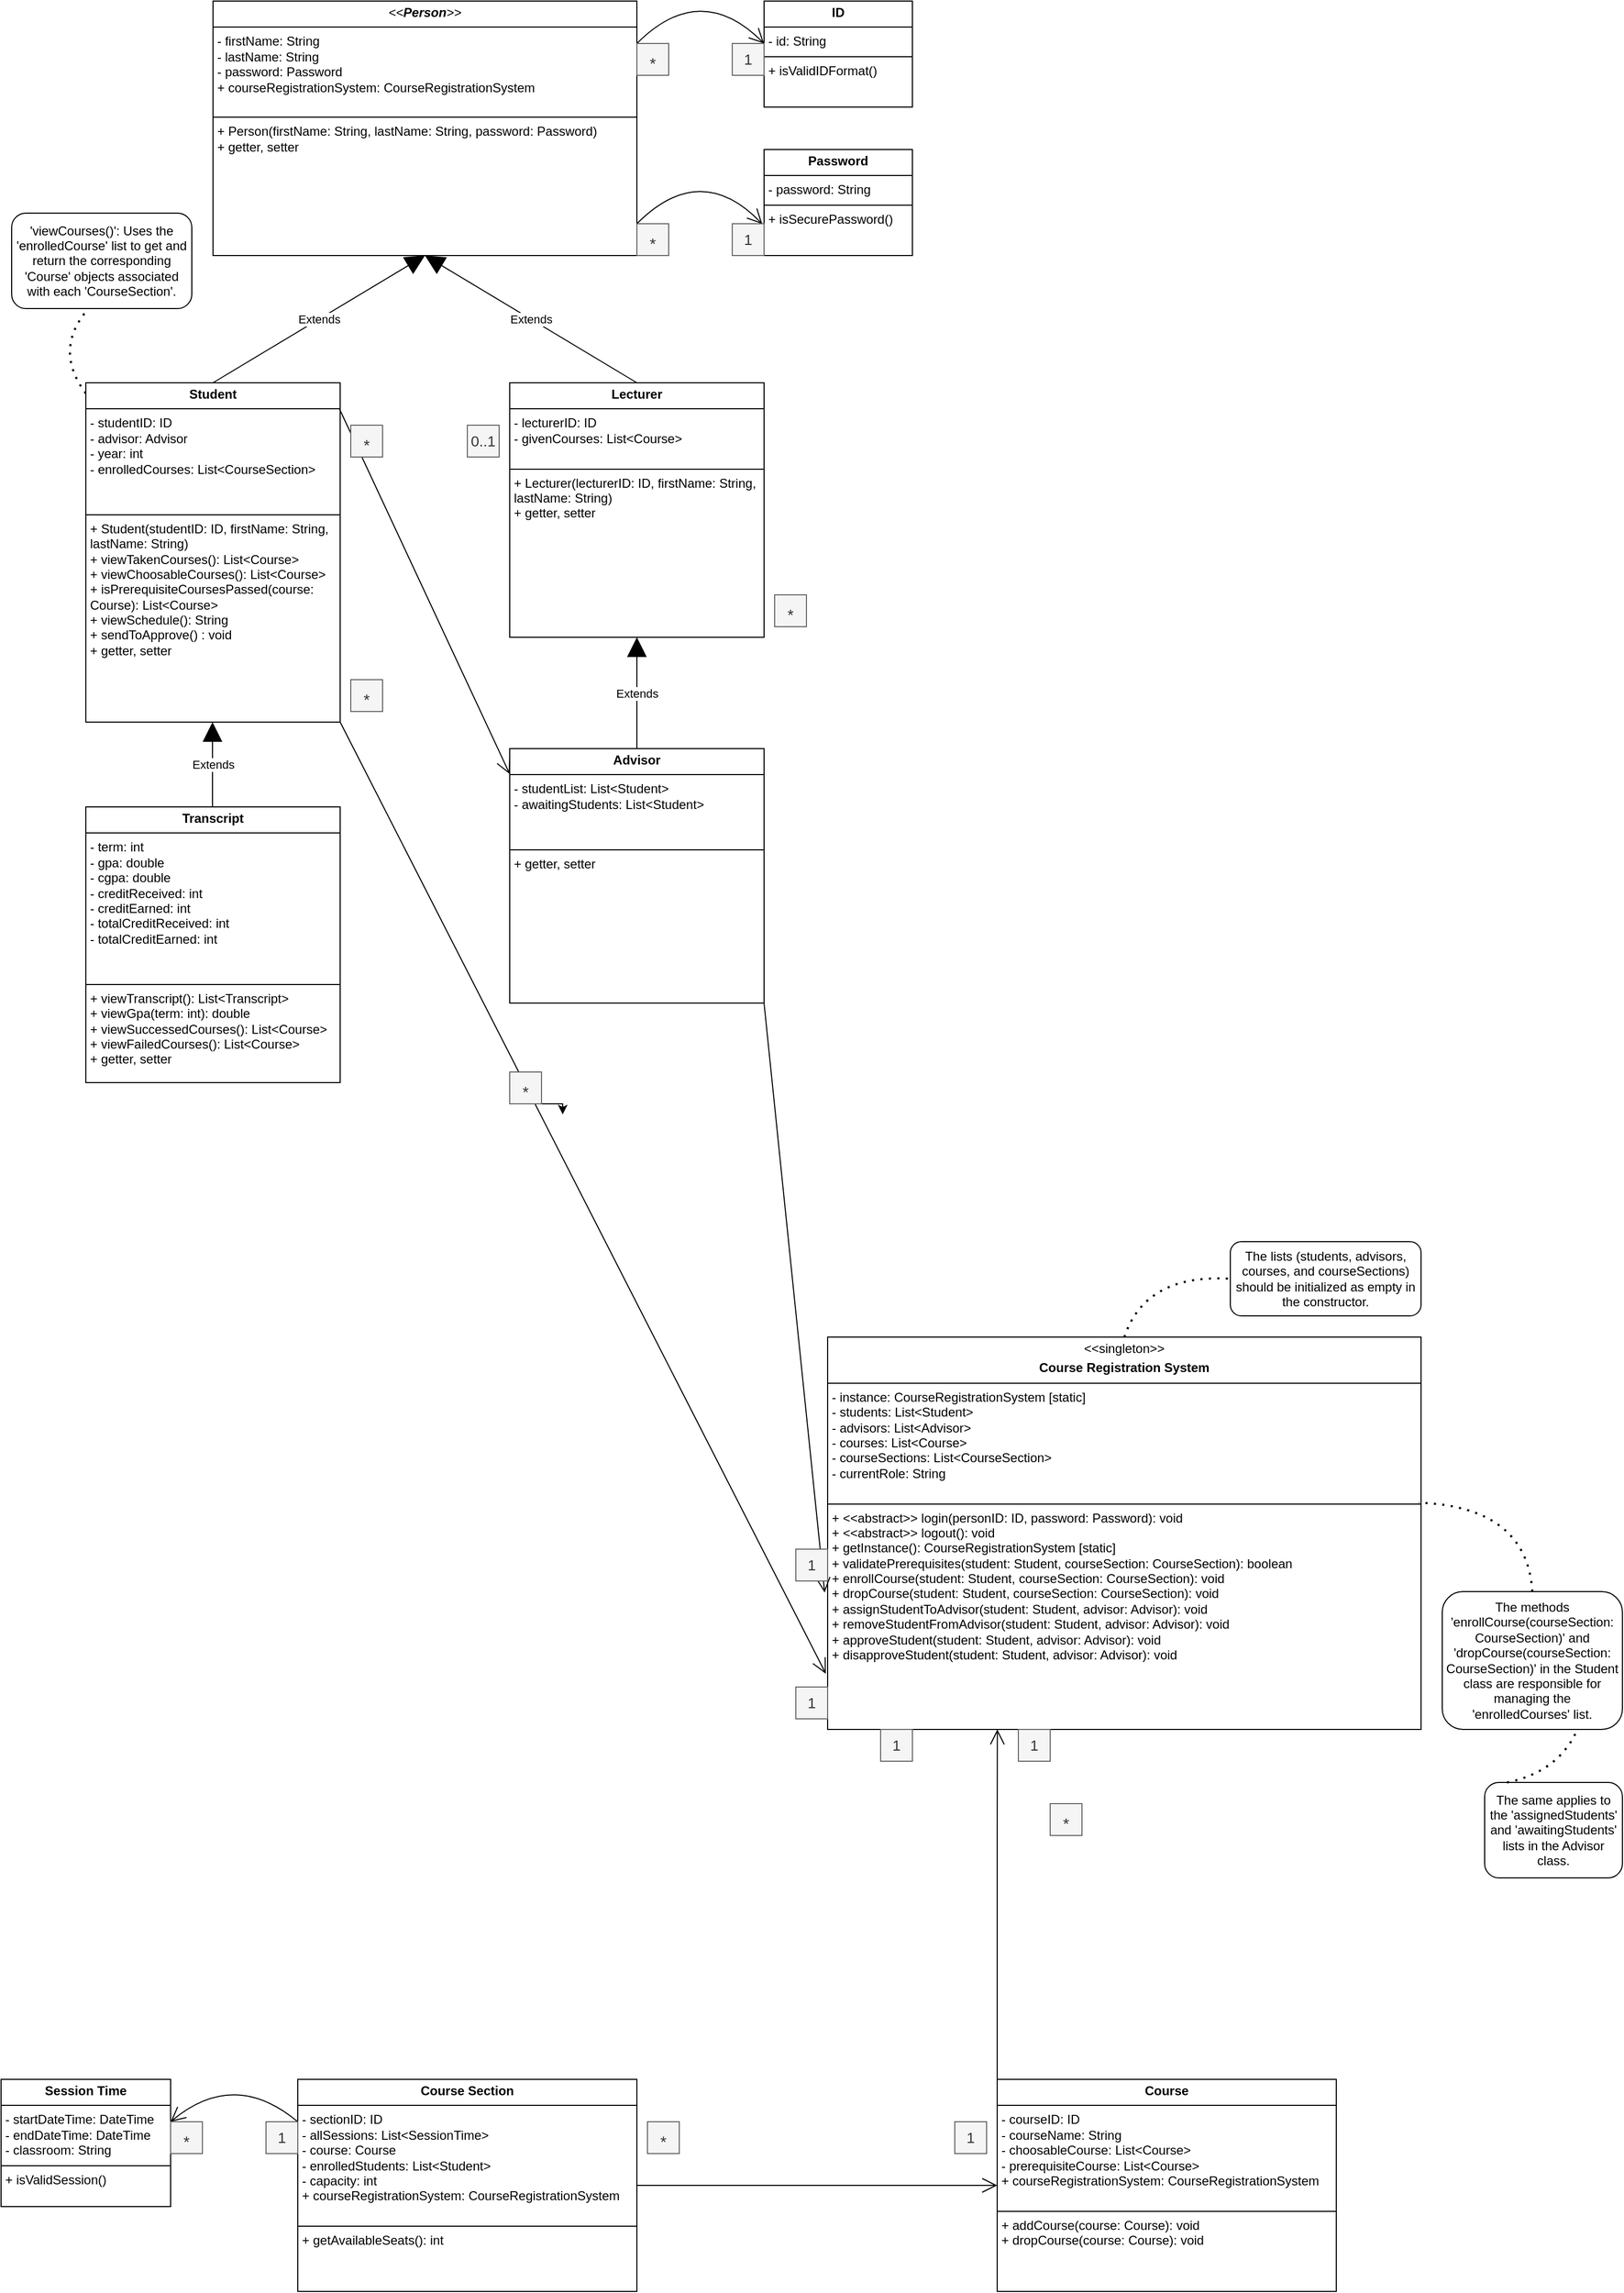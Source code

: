 <mxfile version="24.8.4">
  <diagram name="Sayfa -1" id="XzUaB_-AtDhHAuHPYO1C">
    <mxGraphModel dx="1496" dy="702" grid="1" gridSize="10" guides="1" tooltips="1" connect="1" arrows="1" fold="1" page="1" pageScale="1" pageWidth="1600" pageHeight="1200" math="0" shadow="0">
      <root>
        <mxCell id="0" />
        <mxCell id="1" parent="0" />
        <mxCell id="8szuI--EkzhrG53r30mL-1" value="&lt;p style=&quot;margin:0px;margin-top:4px;text-align:center;&quot;&gt;&lt;b&gt;Student&lt;/b&gt;&lt;/p&gt;&lt;hr size=&quot;1&quot; style=&quot;border-style:solid;&quot;&gt;&lt;p style=&quot;margin: 0px 0px 0px 4px;&quot;&gt;&lt;span style=&quot;background-color: initial;&quot;&gt;- studentID: ID&lt;/span&gt;&lt;/p&gt;&lt;p style=&quot;margin: 0px 0px 0px 4px;&quot;&gt;&lt;span style=&quot;background-color: initial;&quot;&gt;-&amp;nbsp;advisor: Advisor&lt;/span&gt;&lt;/p&gt;&lt;p style=&quot;margin: 0px 0px 0px 4px;&quot;&gt;- year: int&lt;span style=&quot;background-color: initial;&quot;&gt;&lt;br&gt;&lt;/span&gt;&lt;/p&gt;&lt;p style=&quot;margin: 0px 0px 0px 4px;&quot;&gt;- enrolledCourses: List&amp;lt;CourseSection&amp;gt;&lt;/p&gt;&lt;p style=&quot;margin: 0px 0px 0px 4px;&quot;&gt;&lt;br&gt;&lt;/p&gt;&lt;p style=&quot;margin:0px;margin-left:4px;&quot;&gt;&lt;br&gt;&lt;/p&gt;&lt;hr size=&quot;1&quot; style=&quot;border-style:solid;&quot;&gt;&lt;p style=&quot;margin: 0px 0px 0px 4px;&quot;&gt;&lt;span style=&quot;background-color: initial;&quot;&gt;+ Student(studentID: ID, firstName: String, lastName: String)&lt;/span&gt;&lt;/p&gt;&lt;p style=&quot;margin: 0px 0px 0px 4px;&quot;&gt;&lt;span style=&quot;background-color: initial;&quot;&gt;+ viewTakenCourses(): List&amp;lt;Course&amp;gt;&lt;/span&gt;&lt;br&gt;&lt;/p&gt;&lt;p style=&quot;margin: 0px 0px 0px 4px;&quot;&gt;+ viewChoosableCourses(): List&amp;lt;Course&amp;gt;&lt;/p&gt;&lt;p style=&quot;margin: 0px 0px 0px 4px;&quot;&gt;+ isPrerequisiteCoursesPassed(course: Course): List&amp;lt;Course&amp;gt;&lt;/p&gt;&lt;p style=&quot;margin: 0px 0px 0px 4px;&quot;&gt;+ viewSchedule(): String&lt;/p&gt;&lt;p style=&quot;margin: 0px 0px 0px 4px;&quot;&gt;+ sendToApprove() : void&lt;/p&gt;&lt;p style=&quot;margin: 0px 0px 0px 4px;&quot;&gt;+ getter, setter&lt;/p&gt;" style="verticalAlign=top;align=left;overflow=fill;html=1;whiteSpace=wrap;" parent="1" vertex="1">
          <mxGeometry x="80" y="400" width="240" height="320" as="geometry" />
        </mxCell>
        <mxCell id="8szuI--EkzhrG53r30mL-2" value="&lt;p style=&quot;margin:0px;margin-top:4px;text-align:center;&quot;&gt;&lt;i&gt;&amp;lt;&amp;lt;&lt;b&gt;Person&lt;/b&gt;&amp;gt;&amp;gt;&lt;/i&gt;&lt;br&gt;&lt;/p&gt;&lt;hr size=&quot;1&quot; style=&quot;border-style:solid;&quot;&gt;&lt;p style=&quot;margin:0px;margin-left:4px;&quot;&gt;&lt;span style=&quot;background-color: initial;&quot;&gt;- firstName: String&lt;/span&gt;&lt;/p&gt;&lt;p style=&quot;margin:0px;margin-left:4px;&quot;&gt;- lastName: String&lt;/p&gt;&lt;p style=&quot;margin:0px;margin-left:4px;&quot;&gt;- password: Password&lt;/p&gt;&lt;p style=&quot;margin:0px;margin-left:4px;&quot;&gt;+ courseRegistrationSystem: CourseRegistrationSystem&lt;br&gt;&lt;/p&gt;&lt;p style=&quot;margin:0px;margin-left:4px;&quot;&gt;&lt;br&gt;&lt;/p&gt;&lt;hr size=&quot;1&quot; style=&quot;border-style:solid;&quot;&gt;&lt;p style=&quot;margin: 0px 0px 0px 4px;&quot;&gt;+ Person(firstName: String, lastName: String,&amp;nbsp;&lt;span style=&quot;background-color: initial;&quot;&gt;password: Password&lt;/span&gt;&lt;span style=&quot;background-color: initial;&quot;&gt;)&lt;/span&gt;&lt;/p&gt;&lt;p style=&quot;margin: 0px 0px 0px 4px;&quot;&gt;&lt;span style=&quot;background-color: initial;&quot;&gt;+ getter, setter&lt;/span&gt;&lt;/p&gt;" style="verticalAlign=top;align=left;overflow=fill;html=1;whiteSpace=wrap;" parent="1" vertex="1">
          <mxGeometry x="200" y="40" width="400" height="240" as="geometry" />
        </mxCell>
        <mxCell id="8szuI--EkzhrG53r30mL-3" value="&lt;p style=&quot;margin:0px;margin-top:4px;text-align:center;&quot;&gt;&lt;b&gt;Advisor&lt;/b&gt;&lt;/p&gt;&lt;hr size=&quot;1&quot; style=&quot;border-style:solid;&quot;&gt;&lt;p style=&quot;margin:0px;margin-left:4px;&quot;&gt;- studentList: List&amp;lt;Student&amp;gt;&lt;/p&gt;&lt;p style=&quot;margin:0px;margin-left:4px;&quot;&gt;- awaitingStudents: List&amp;lt;Student&amp;gt;&lt;/p&gt;&lt;p style=&quot;margin:0px;margin-left:4px;&quot;&gt;&lt;br&gt;&lt;/p&gt;&lt;p style=&quot;margin:0px;margin-left:4px;&quot;&gt;&lt;br&gt;&lt;/p&gt;&lt;hr size=&quot;1&quot; style=&quot;border-style:solid;&quot;&gt;&lt;p style=&quot;margin:0px;margin-left:4px;&quot;&gt;&lt;span style=&quot;background-color: initial;&quot;&gt;+ getter, setter&lt;/span&gt;&lt;/p&gt;" style="verticalAlign=top;align=left;overflow=fill;html=1;whiteSpace=wrap;" parent="1" vertex="1">
          <mxGeometry x="480" y="745" width="240" height="240" as="geometry" />
        </mxCell>
        <mxCell id="8szuI--EkzhrG53r30mL-4" style="edgeStyle=orthogonalEdgeStyle;rounded=0;orthogonalLoop=1;jettySize=auto;html=1;exitX=0.5;exitY=1;exitDx=0;exitDy=0;" parent="1" source="8szuI--EkzhrG53r30mL-2" target="8szuI--EkzhrG53r30mL-2" edge="1">
          <mxGeometry relative="1" as="geometry" />
        </mxCell>
        <mxCell id="8szuI--EkzhrG53r30mL-5" value="&lt;p style=&quot;margin:0px;margin-top:4px;text-align:center;&quot;&gt;&amp;lt;&amp;lt;singleton&amp;gt;&amp;gt;&lt;b&gt;&lt;br&gt;&lt;/b&gt;&lt;/p&gt;&lt;p style=&quot;margin:0px;margin-top:4px;text-align:center;&quot;&gt;&lt;b&gt;Course Registration System&lt;/b&gt;&lt;/p&gt;&lt;hr size=&quot;1&quot; style=&quot;border-style:solid;&quot;&gt;&lt;p style=&quot;margin:0px;margin-left:4px;&quot;&gt;- instance: CourseRegistrationSystem [static]&lt;br&gt;&lt;/p&gt;&lt;p style=&quot;margin:0px;margin-left:4px;&quot;&gt;- students: List&amp;lt;Student&amp;gt;&lt;/p&gt;&lt;p style=&quot;margin:0px;margin-left:4px;&quot;&gt;- advisors: List&amp;lt;Advisor&amp;gt;&amp;nbsp;&lt;/p&gt;&lt;p style=&quot;margin:0px;margin-left:4px;&quot;&gt;- courses: List&amp;lt;Course&amp;gt;&lt;/p&gt;&lt;p style=&quot;margin:0px;margin-left:4px;&quot;&gt;- courseSections: List&amp;lt;CourseSection&amp;gt;&amp;nbsp;&lt;/p&gt;&lt;p style=&quot;margin:0px;margin-left:4px;&quot;&gt;- currentRole: String&lt;/p&gt;&lt;p style=&quot;margin:0px;margin-left:4px;&quot;&gt;&lt;br&gt;&lt;/p&gt;&lt;hr size=&quot;1&quot; style=&quot;border-style:solid;&quot;&gt;&lt;p style=&quot;margin: 0px 0px 0px 4px;&quot;&gt;+&amp;nbsp;&lt;span style=&quot;background-color: initial;&quot;&gt;&amp;lt;&amp;lt;&lt;/span&gt;&lt;span style=&quot;background-color: initial;&quot; class=&quot;hljs-keyword&quot;&gt;abstract&lt;/span&gt;&lt;span style=&quot;background-color: initial;&quot;&gt;&amp;gt;&amp;gt;&amp;nbsp;&lt;/span&gt;&lt;span style=&quot;background-color: initial;&quot;&gt;login(personID: ID, password: Password): void&lt;/span&gt;&lt;/p&gt;&lt;p style=&quot;margin: 0px 0px 0px 4px;&quot;&gt;&lt;span style=&quot;background-color: initial;&quot;&gt;+&amp;nbsp;&lt;/span&gt;&lt;span style=&quot;background-color: initial;&quot;&gt;&amp;lt;&amp;lt;&lt;/span&gt;&lt;span style=&quot;background-color: initial;&quot; class=&quot;hljs-keyword&quot;&gt;abstract&lt;/span&gt;&lt;span style=&quot;background-color: initial;&quot;&gt;&amp;gt;&amp;gt;&amp;nbsp;&lt;/span&gt;&lt;span style=&quot;background-color: initial;&quot;&gt;logout(): void&amp;nbsp;&lt;/span&gt;&lt;/p&gt;&lt;p style=&quot;margin:0px;margin-left:4px;&quot;&gt;+ getInstance(): CourseRegistrationSystem [static]&lt;span style=&quot;background-color: initial;&quot;&gt;&lt;br&gt;&lt;/span&gt;&lt;/p&gt;&lt;p style=&quot;margin:0px;margin-left:4px;&quot;&gt;&lt;span style=&quot;background-color: initial;&quot;&gt;+ validatePrerequisites(student: Student, courseSection: CourseSection): boolean&lt;/span&gt;&lt;/p&gt;&lt;p style=&quot;margin:0px;margin-left:4px;&quot;&gt;+ enrollCourse(student: Student, courseSection: CourseSection): void&lt;span style=&quot;background-color: initial;&quot;&gt;&lt;/span&gt;&lt;/p&gt;&lt;p style=&quot;margin:0px;margin-left:4px;&quot;&gt;+&amp;nbsp;dropCourse(student: Student, courseSection: CourseSection): void&lt;/p&gt;&lt;p style=&quot;margin: 0px 0px 0px 4px;&quot;&gt;+ assignStudentToAdvisor(student: Student, advisor: Advisor): void&lt;/p&gt;&lt;p style=&quot;margin: 0px 0px 0px 4px;&quot;&gt;+ removeStudentFromAdvisor(student: Student, advisor: Advisor): void&lt;/p&gt;&lt;p style=&quot;margin: 0px 0px 0px 4px;&quot;&gt;+ approveStudent(student: Student, advisor: Advisor): void&lt;/p&gt;&lt;p style=&quot;margin: 0px 0px 0px 4px;&quot;&gt;+ disapproveStudent(student: Student, advisor: Advisor): void&lt;br&gt;&lt;/p&gt;&lt;p style=&quot;margin:0px;margin-left:4px;&quot;&gt;&lt;br&gt;&lt;/p&gt;" style="verticalAlign=top;align=left;overflow=fill;html=1;whiteSpace=wrap;" parent="1" vertex="1">
          <mxGeometry x="780" y="1300" width="560" height="370" as="geometry" />
        </mxCell>
        <mxCell id="8szuI--EkzhrG53r30mL-13" value="&lt;p style=&quot;margin:0px;margin-top:4px;text-align:center;&quot;&gt;&lt;b&gt;Course Section&lt;/b&gt;&lt;/p&gt;&lt;hr size=&quot;1&quot; style=&quot;border-style:solid;&quot;&gt;&lt;p style=&quot;margin:0px;margin-left:4px;&quot;&gt;- sectionID: ID&lt;/p&gt;&lt;p style=&quot;margin:0px;margin-left:4px;&quot;&gt;&lt;span style=&quot;background-color: initial;&quot;&gt;- allSessions: List&amp;lt;SessionTime&amp;gt;&lt;/span&gt;&lt;/p&gt;&lt;p style=&quot;margin:0px;margin-left:4px;&quot;&gt;&lt;span style=&quot;background-color: initial;&quot;&gt;- course: Course&lt;/span&gt;&lt;/p&gt;&lt;p style=&quot;margin:0px;margin-left:4px;&quot;&gt;- enrolledStudents: List&amp;lt;Student&amp;gt;&lt;/p&gt;&lt;p style=&quot;margin:0px;margin-left:4px;&quot;&gt;- capacity: int&lt;/p&gt;&lt;p style=&quot;margin:0px;margin-left:4px;&quot;&gt;+ courseRegistrationSystem: CourseRegistrationSystem&lt;br&gt;&lt;/p&gt;&lt;p style=&quot;margin:0px;margin-left:4px;&quot;&gt;&lt;br&gt;&lt;/p&gt;&lt;hr size=&quot;1&quot; style=&quot;border-style:solid;&quot;&gt;&lt;p style=&quot;margin:0px;margin-left:4px;&quot;&gt;+ getAvailableSeats(): int&lt;/p&gt;" style="verticalAlign=top;align=left;overflow=fill;html=1;whiteSpace=wrap;" parent="1" vertex="1">
          <mxGeometry x="280" y="2000" width="320" height="200" as="geometry" />
        </mxCell>
        <mxCell id="8szuI--EkzhrG53r30mL-14" value="&lt;p style=&quot;margin:0px;margin-top:4px;text-align:center;&quot;&gt;&lt;b&gt;Course&lt;/b&gt;&lt;/p&gt;&lt;hr size=&quot;1&quot; style=&quot;border-style:solid;&quot;&gt;&lt;p style=&quot;margin:0px;margin-left:4px;&quot;&gt;- courseID: ID&lt;/p&gt;&lt;p style=&quot;margin:0px;margin-left:4px;&quot;&gt;- courseName: String&lt;/p&gt;&lt;p style=&quot;margin:0px;margin-left:4px;&quot;&gt;- choosableCourse: List&amp;lt;Course&amp;gt;&lt;/p&gt;&lt;p style=&quot;margin:0px;margin-left:4px;&quot;&gt;- prerequisiteCourse: List&amp;lt;Course&amp;gt;&lt;/p&gt;&lt;p style=&quot;margin:0px;margin-left:4px;&quot;&gt;+ courseRegistrationSystem: CourseRegistrationSystem&lt;br&gt;&lt;/p&gt;&lt;p style=&quot;margin:0px;margin-left:4px;&quot;&gt;&lt;br&gt;&lt;/p&gt;&lt;hr size=&quot;1&quot; style=&quot;border-style:solid;&quot;&gt;&lt;p style=&quot;margin:0px;margin-left:4px;&quot;&gt;+ addCourse(course: Course): void&lt;/p&gt;&lt;p style=&quot;margin:0px;margin-left:4px;&quot;&gt;+ dropCourse(course: Course): void&lt;/p&gt;&lt;p style=&quot;margin:0px;margin-left:4px;&quot;&gt;&lt;br&gt;&lt;/p&gt;&lt;p style=&quot;margin:0px;margin-left:4px;&quot;&gt;&lt;br&gt;&lt;/p&gt;" style="verticalAlign=top;align=left;overflow=fill;html=1;whiteSpace=wrap;" parent="1" vertex="1">
          <mxGeometry x="940" y="2000" width="320" height="200" as="geometry" />
        </mxCell>
        <mxCell id="8szuI--EkzhrG53r30mL-15" value="&lt;p style=&quot;margin:0px;margin-top:4px;text-align:center;&quot;&gt;&lt;b&gt;Session Time&lt;/b&gt;&lt;/p&gt;&lt;hr size=&quot;1&quot; style=&quot;border-style:solid;&quot;&gt;&lt;p style=&quot;margin:0px;margin-left:4px;&quot;&gt;&lt;span style=&quot;background-color: initial;&quot;&gt;- startDateTime: DateTime&amp;nbsp;&lt;/span&gt;&lt;/p&gt;&lt;p style=&quot;margin:0px;margin-left:4px;&quot;&gt;&lt;span style=&quot;background-color: initial;&quot;&gt;- endDateTime: DateTime&lt;/span&gt;&lt;span style=&quot;background-color: initial;&quot;&gt;&amp;nbsp;&lt;/span&gt;&lt;/p&gt;&lt;p style=&quot;margin:0px;margin-left:4px;&quot;&gt;- classroom: String&lt;/p&gt;&lt;hr size=&quot;1&quot; style=&quot;border-style:solid;&quot;&gt;&lt;p style=&quot;margin:0px;margin-left:4px;&quot;&gt;+&amp;nbsp;isValidSession()&lt;/p&gt;" style="verticalAlign=top;align=left;overflow=fill;html=1;whiteSpace=wrap;" parent="1" vertex="1">
          <mxGeometry y="2000" width="160" height="120" as="geometry" />
        </mxCell>
        <mxCell id="8szuI--EkzhrG53r30mL-17" value="&lt;p style=&quot;margin:0px;margin-top:4px;text-align:center;&quot;&gt;&lt;b&gt;ID&lt;/b&gt;&lt;/p&gt;&lt;hr size=&quot;1&quot; style=&quot;border-style:solid;&quot;&gt;&lt;p style=&quot;margin:0px;margin-left:4px;&quot;&gt;- id: String&lt;/p&gt;&lt;hr size=&quot;1&quot; style=&quot;border-style:solid;&quot;&gt;&lt;p style=&quot;margin:0px;margin-left:4px;&quot;&gt;+&amp;nbsp;isValidIDFormat()&lt;/p&gt;" style="verticalAlign=top;align=left;overflow=fill;html=1;whiteSpace=wrap;" parent="1" vertex="1">
          <mxGeometry x="720" y="40" width="140" height="100" as="geometry" />
        </mxCell>
        <mxCell id="8szuI--EkzhrG53r30mL-18" value="&lt;p style=&quot;margin:0px;margin-top:4px;text-align:center;&quot;&gt;&lt;b&gt;Password&lt;/b&gt;&lt;/p&gt;&lt;hr size=&quot;1&quot; style=&quot;border-style:solid;&quot;&gt;&lt;p style=&quot;margin:0px;margin-left:4px;&quot;&gt;- password: String&lt;/p&gt;&lt;hr size=&quot;1&quot; style=&quot;border-style:solid;&quot;&gt;&lt;p style=&quot;margin:0px;margin-left:4px;&quot;&gt;+&amp;nbsp;isSecurePassword()&lt;/p&gt;" style="verticalAlign=top;align=left;overflow=fill;html=1;whiteSpace=wrap;" parent="1" vertex="1">
          <mxGeometry x="720" y="180" width="140" height="100" as="geometry" />
        </mxCell>
        <mxCell id="8szuI--EkzhrG53r30mL-19" value="" style="endArrow=open;endFill=1;endSize=12;html=1;rounded=0;exitX=0.996;exitY=0.075;exitDx=0;exitDy=0;exitPerimeter=0;entryX=0;entryY=0.1;entryDx=0;entryDy=0;entryPerimeter=0;" parent="1" source="8szuI--EkzhrG53r30mL-1" target="8szuI--EkzhrG53r30mL-3" edge="1">
          <mxGeometry width="160" relative="1" as="geometry">
            <mxPoint x="340" y="470" as="sourcePoint" />
            <mxPoint x="500" y="470" as="targetPoint" />
          </mxGeometry>
        </mxCell>
        <mxCell id="8szuI--EkzhrG53r30mL-20" value="&lt;font style=&quot;font-size: 14px;&quot;&gt;0..1&lt;/font&gt;" style="text;html=1;align=center;verticalAlign=middle;whiteSpace=wrap;rounded=0;fillColor=#f5f5f5;fontColor=#333333;strokeColor=#666666;" parent="1" vertex="1">
          <mxGeometry x="440" y="440" width="30" height="30" as="geometry" />
        </mxCell>
        <mxCell id="8szuI--EkzhrG53r30mL-21" value="&lt;font style=&quot;font-size: 14px;&quot;&gt;1&lt;/font&gt;" style="text;html=1;align=center;verticalAlign=middle;whiteSpace=wrap;rounded=0;fillColor=#f5f5f5;fontColor=#333333;strokeColor=#666666;" parent="1" vertex="1">
          <mxGeometry x="900" y="2040" width="30" height="30" as="geometry" />
        </mxCell>
        <mxCell id="8szuI--EkzhrG53r30mL-29" value="&lt;font style=&quot;font-size: 15px;&quot;&gt;*&lt;/font&gt;" style="text;html=1;align=center;verticalAlign=bottom;whiteSpace=wrap;rounded=0;fillColor=#f5f5f5;fontColor=#333333;strokeColor=#666666;" parent="1" vertex="1">
          <mxGeometry x="330" y="440" width="30" height="30" as="geometry" />
        </mxCell>
        <mxCell id="8szuI--EkzhrG53r30mL-30" value="&lt;font style=&quot;font-size: 15px;&quot;&gt;*&lt;/font&gt;" style="text;html=1;align=center;verticalAlign=bottom;whiteSpace=wrap;rounded=0;fillColor=#f5f5f5;fontColor=#333333;strokeColor=#666666;" parent="1" vertex="1">
          <mxGeometry x="610" y="2040" width="30" height="30" as="geometry" />
        </mxCell>
        <mxCell id="8szuI--EkzhrG53r30mL-31" value="" style="endArrow=open;endFill=1;endSize=12;html=1;rounded=0;entryX=0.944;entryY=0.009;entryDx=0;entryDy=0;curved=1;exitX=0;exitY=0;exitDx=0;exitDy=0;entryPerimeter=0;" parent="1" source="8szuI--EkzhrG53r30mL-36" target="8szuI--EkzhrG53r30mL-33" edge="1">
          <mxGeometry width="160" relative="1" as="geometry">
            <mxPoint x="600" y="65" as="sourcePoint" />
            <mxPoint x="718" y="190" as="targetPoint" />
            <Array as="points">
              <mxPoint x="660" y="190" />
            </Array>
          </mxGeometry>
        </mxCell>
        <mxCell id="8szuI--EkzhrG53r30mL-32" value="" style="endArrow=open;endFill=1;endSize=12;html=1;rounded=0;entryX=1;entryY=0;entryDx=0;entryDy=0;curved=1;exitX=0;exitY=0;exitDx=0;exitDy=0;" parent="1" source="8szuI--EkzhrG53r30mL-37" target="8szuI--EkzhrG53r30mL-34" edge="1">
          <mxGeometry width="160" relative="1" as="geometry">
            <mxPoint x="600" y="65" as="sourcePoint" />
            <mxPoint x="690" y="100" as="targetPoint" />
            <Array as="points">
              <mxPoint x="660" y="20" />
            </Array>
          </mxGeometry>
        </mxCell>
        <mxCell id="8szuI--EkzhrG53r30mL-33" value="&lt;font style=&quot;font-size: 14px;&quot;&gt;1&lt;/font&gt;" style="text;html=1;align=center;verticalAlign=middle;whiteSpace=wrap;rounded=0;fillColor=#f5f5f5;fontColor=#333333;strokeColor=#666666;" parent="1" vertex="1">
          <mxGeometry x="690" y="250" width="30" height="30" as="geometry" />
        </mxCell>
        <mxCell id="8szuI--EkzhrG53r30mL-34" value="&lt;font style=&quot;font-size: 14px;&quot;&gt;1&lt;/font&gt;" style="text;html=1;align=center;verticalAlign=middle;whiteSpace=wrap;rounded=0;fillColor=#f5f5f5;fontColor=#333333;strokeColor=#666666;" parent="1" vertex="1">
          <mxGeometry x="690" y="80" width="30" height="30" as="geometry" />
        </mxCell>
        <mxCell id="8szuI--EkzhrG53r30mL-36" value="&lt;font style=&quot;font-size: 15px;&quot;&gt;*&lt;/font&gt;" style="text;html=1;align=center;verticalAlign=bottom;whiteSpace=wrap;rounded=0;fillColor=#f5f5f5;fontColor=#333333;strokeColor=#666666;" parent="1" vertex="1">
          <mxGeometry x="600" y="250" width="30" height="30" as="geometry" />
        </mxCell>
        <mxCell id="8szuI--EkzhrG53r30mL-37" value="&lt;font style=&quot;font-size: 15px;&quot;&gt;*&lt;/font&gt;" style="text;html=1;align=center;verticalAlign=bottom;whiteSpace=wrap;rounded=0;fillColor=#f5f5f5;fontColor=#333333;strokeColor=#666666;" parent="1" vertex="1">
          <mxGeometry x="600" y="80" width="30" height="30" as="geometry" />
        </mxCell>
        <mxCell id="8szuI--EkzhrG53r30mL-38" value="" style="endArrow=open;endFill=1;endSize=12;html=1;rounded=0;entryX=0;entryY=0;entryDx=0;entryDy=0;exitX=1;exitY=0;exitDx=0;exitDy=0;curved=1;" parent="1" source="8szuI--EkzhrG53r30mL-39" target="8szuI--EkzhrG53r30mL-40" edge="1">
          <mxGeometry width="160" relative="1" as="geometry">
            <mxPoint x="250" y="1930" as="sourcePoint" />
            <mxPoint x="180" y="1950" as="targetPoint" />
            <Array as="points">
              <mxPoint x="220" y="1990" />
            </Array>
          </mxGeometry>
        </mxCell>
        <mxCell id="8szuI--EkzhrG53r30mL-39" value="&lt;font style=&quot;font-size: 14px;&quot;&gt;1&lt;/font&gt;" style="text;html=1;align=center;verticalAlign=middle;whiteSpace=wrap;rounded=0;fillColor=#f5f5f5;fontColor=#333333;strokeColor=#666666;" parent="1" vertex="1">
          <mxGeometry x="250" y="2040" width="30" height="30" as="geometry" />
        </mxCell>
        <mxCell id="8szuI--EkzhrG53r30mL-40" value="&lt;font style=&quot;font-size: 15px;&quot;&gt;*&lt;/font&gt;" style="text;html=1;align=center;verticalAlign=bottom;whiteSpace=wrap;rounded=0;fillColor=#f5f5f5;fontColor=#333333;strokeColor=#666666;" parent="1" vertex="1">
          <mxGeometry x="160" y="2040" width="30" height="30" as="geometry" />
        </mxCell>
        <mxCell id="8szuI--EkzhrG53r30mL-44" value="" style="endArrow=open;endFill=1;endSize=12;html=1;rounded=0;exitX=1;exitY=1;exitDx=0;exitDy=0;entryX=-0.003;entryY=0.858;entryDx=0;entryDy=0;entryPerimeter=0;" parent="1" source="8szuI--EkzhrG53r30mL-1" target="8szuI--EkzhrG53r30mL-5" edge="1">
          <mxGeometry width="160" relative="1" as="geometry">
            <mxPoint x="350" y="720" as="sourcePoint" />
            <mxPoint x="510" y="720" as="targetPoint" />
          </mxGeometry>
        </mxCell>
        <mxCell id="8szuI--EkzhrG53r30mL-45" value="" style="endArrow=open;endFill=1;endSize=12;html=1;rounded=0;exitX=1;exitY=1;exitDx=0;exitDy=0;entryX=-0.005;entryY=0.651;entryDx=0;entryDy=0;entryPerimeter=0;" parent="1" source="8szuI--EkzhrG53r30mL-3" target="8szuI--EkzhrG53r30mL-5" edge="1">
          <mxGeometry width="160" relative="1" as="geometry">
            <mxPoint x="690" y="670" as="sourcePoint" />
            <mxPoint x="850" y="670" as="targetPoint" />
          </mxGeometry>
        </mxCell>
        <mxCell id="8szuI--EkzhrG53r30mL-46" value="" style="endArrow=open;endFill=1;endSize=12;html=1;rounded=0;entryX=0;entryY=0.5;entryDx=0;entryDy=0;" parent="1" target="8szuI--EkzhrG53r30mL-14" edge="1" source="8szuI--EkzhrG53r30mL-13">
          <mxGeometry width="160" relative="1" as="geometry">
            <mxPoint x="640" y="880" as="sourcePoint" />
            <mxPoint x="800" y="880" as="targetPoint" />
            <Array as="points" />
          </mxGeometry>
        </mxCell>
        <mxCell id="8szuI--EkzhrG53r30mL-47" value="" style="endArrow=open;endFill=1;endSize=12;html=1;rounded=0;entryX=0.286;entryY=1;entryDx=0;entryDy=0;entryPerimeter=0;exitX=0;exitY=0;exitDx=0;exitDy=0;" parent="1" source="8szuI--EkzhrG53r30mL-14" target="8szuI--EkzhrG53r30mL-5" edge="1">
          <mxGeometry width="160" relative="1" as="geometry">
            <mxPoint x="910" y="1750" as="sourcePoint" />
            <mxPoint x="1070" y="1750" as="targetPoint" />
            <Array as="points">
              <mxPoint x="940" y="1780" />
            </Array>
          </mxGeometry>
        </mxCell>
        <mxCell id="8szuI--EkzhrG53r30mL-48" value="&lt;font style=&quot;font-size: 14px;&quot;&gt;1&lt;/font&gt;" style="text;html=1;align=center;verticalAlign=middle;whiteSpace=wrap;rounded=0;fillColor=#f5f5f5;fontColor=#333333;strokeColor=#666666;" parent="1" vertex="1">
          <mxGeometry x="750" y="1500" width="30" height="30" as="geometry" />
        </mxCell>
        <mxCell id="8szuI--EkzhrG53r30mL-49" value="&lt;font style=&quot;font-size: 14px;&quot;&gt;1&lt;/font&gt;" style="text;html=1;align=center;verticalAlign=middle;whiteSpace=wrap;rounded=0;fillColor=#f5f5f5;fontColor=#333333;strokeColor=#666666;" parent="1" vertex="1">
          <mxGeometry x="750" y="1630" width="30" height="30" as="geometry" />
        </mxCell>
        <mxCell id="8szuI--EkzhrG53r30mL-50" value="&lt;font style=&quot;font-size: 14px;&quot;&gt;1&lt;/font&gt;" style="text;html=1;align=center;verticalAlign=middle;whiteSpace=wrap;rounded=0;fillColor=#f5f5f5;fontColor=#333333;strokeColor=#666666;" parent="1" vertex="1">
          <mxGeometry x="830" y="1670" width="30" height="30" as="geometry" />
        </mxCell>
        <mxCell id="8szuI--EkzhrG53r30mL-51" value="&lt;font style=&quot;font-size: 14px;&quot;&gt;1&lt;/font&gt;" style="text;html=1;align=center;verticalAlign=middle;whiteSpace=wrap;rounded=0;fillColor=#f5f5f5;fontColor=#333333;strokeColor=#666666;" parent="1" vertex="1">
          <mxGeometry x="960" y="1670" width="30" height="30" as="geometry" />
        </mxCell>
        <mxCell id="8szuI--EkzhrG53r30mL-53" value="&lt;font style=&quot;font-size: 15px;&quot;&gt;*&lt;/font&gt;" style="text;html=1;align=center;verticalAlign=bottom;whiteSpace=wrap;rounded=0;fillColor=#f5f5f5;fontColor=#333333;strokeColor=#666666;" parent="1" vertex="1">
          <mxGeometry x="730" y="600" width="30" height="30" as="geometry" />
        </mxCell>
        <mxCell id="8szuI--EkzhrG53r30mL-54" value="&lt;font style=&quot;font-size: 15px;&quot;&gt;*&lt;/font&gt;" style="text;html=1;align=center;verticalAlign=bottom;whiteSpace=wrap;rounded=0;fillColor=#f5f5f5;fontColor=#333333;strokeColor=#666666;" parent="1" vertex="1">
          <mxGeometry x="330" y="680" width="30" height="30" as="geometry" />
        </mxCell>
        <mxCell id="Zsed33AbvNuBtFEGnPz0-6" style="edgeStyle=orthogonalEdgeStyle;rounded=0;orthogonalLoop=1;jettySize=auto;html=1;exitX=0.5;exitY=1;exitDx=0;exitDy=0;" edge="1" parent="1" source="8szuI--EkzhrG53r30mL-55">
          <mxGeometry relative="1" as="geometry">
            <mxPoint x="530" y="1090" as="targetPoint" />
          </mxGeometry>
        </mxCell>
        <mxCell id="8szuI--EkzhrG53r30mL-55" value="&lt;font style=&quot;font-size: 15px;&quot;&gt;*&lt;/font&gt;" style="text;html=1;align=center;verticalAlign=bottom;whiteSpace=wrap;rounded=0;fillColor=#f5f5f5;fontColor=#333333;strokeColor=#666666;" parent="1" vertex="1">
          <mxGeometry x="480" y="1050" width="30" height="30" as="geometry" />
        </mxCell>
        <mxCell id="8szuI--EkzhrG53r30mL-56" value="&lt;font style=&quot;font-size: 15px;&quot;&gt;*&lt;/font&gt;" style="text;html=1;align=center;verticalAlign=bottom;whiteSpace=wrap;rounded=0;fillColor=#f5f5f5;fontColor=#333333;strokeColor=#666666;" parent="1" vertex="1">
          <mxGeometry x="990" y="1740" width="30" height="30" as="geometry" />
        </mxCell>
        <mxCell id="8szuI--EkzhrG53r30mL-58" value="The lists (students, advisors, courses, and courseSections)&lt;br/&gt;should be initialized as empty in the constructor." style="rounded=1;whiteSpace=wrap;html=1;" parent="1" vertex="1">
          <mxGeometry x="1160" y="1210" width="180" height="70" as="geometry" />
        </mxCell>
        <mxCell id="8szuI--EkzhrG53r30mL-59" value="" style="endArrow=none;dashed=1;html=1;dashPattern=1 3;strokeWidth=2;rounded=0;exitX=0.5;exitY=0;exitDx=0;exitDy=0;entryX=0;entryY=0.5;entryDx=0;entryDy=0;curved=1;" parent="1" source="8szuI--EkzhrG53r30mL-5" target="8szuI--EkzhrG53r30mL-58" edge="1">
          <mxGeometry width="50" height="50" relative="1" as="geometry">
            <mxPoint x="1060" y="1280" as="sourcePoint" />
            <mxPoint x="1110" y="1230" as="targetPoint" />
            <Array as="points">
              <mxPoint x="1080" y="1240" />
            </Array>
          </mxGeometry>
        </mxCell>
        <mxCell id="8szuI--EkzhrG53r30mL-61" value="&#39;viewCourses()&#39;: Uses the &#39;enrolledCourse&#39; list to get and return the corresponding &#39;Course&#39; objects associated with each &#39;CourseSection&#39;." style="rounded=1;whiteSpace=wrap;html=1;" parent="1" vertex="1">
          <mxGeometry x="10" y="240" width="170" height="90" as="geometry" />
        </mxCell>
        <mxCell id="8szuI--EkzhrG53r30mL-62" value="" style="endArrow=none;dashed=1;html=1;dashPattern=1 3;strokeWidth=2;rounded=0;entryX=0.412;entryY=1.033;entryDx=0;entryDy=0;curved=1;entryPerimeter=0;" parent="1" target="8szuI--EkzhrG53r30mL-61" edge="1">
          <mxGeometry width="50" height="50" relative="1" as="geometry">
            <mxPoint x="80" y="410" as="sourcePoint" />
            <mxPoint x="70" y="370" as="targetPoint" />
            <Array as="points">
              <mxPoint x="50" y="370" />
            </Array>
          </mxGeometry>
        </mxCell>
        <mxCell id="8szuI--EkzhrG53r30mL-63" value="The methods &#39;enrollCourse(courseSection: CourseSection)&#39; and &#39;dropCourse(courseSection: CourseSection)&#39; in the Student class are responsible for managing the &#39;enrolledCourses&#39; list." style="rounded=1;whiteSpace=wrap;html=1;" parent="1" vertex="1">
          <mxGeometry x="1360" y="1540" width="170" height="130" as="geometry" />
        </mxCell>
        <mxCell id="8szuI--EkzhrG53r30mL-64" value="" style="endArrow=none;dashed=1;html=1;dashPattern=1 3;strokeWidth=2;rounded=0;exitX=0.5;exitY=0;exitDx=0;exitDy=0;entryX=0.996;entryY=0.422;entryDx=0;entryDy=0;entryPerimeter=0;curved=1;" parent="1" source="8szuI--EkzhrG53r30mL-63" target="8szuI--EkzhrG53r30mL-5" edge="1">
          <mxGeometry width="50" height="50" relative="1" as="geometry">
            <mxPoint x="1450" y="1530" as="sourcePoint" />
            <mxPoint x="1500" y="1480" as="targetPoint" />
            <Array as="points">
              <mxPoint x="1440" y="1460" />
            </Array>
          </mxGeometry>
        </mxCell>
        <mxCell id="8szuI--EkzhrG53r30mL-65" value="The same applies to the &#39;assignedStudents&#39; and &#39;awaitingStudents&#39; lists in the Advisor class." style="rounded=1;whiteSpace=wrap;html=1;" parent="1" vertex="1">
          <mxGeometry x="1400" y="1720" width="130" height="90" as="geometry" />
        </mxCell>
        <mxCell id="8szuI--EkzhrG53r30mL-66" value="" style="endArrow=none;dashed=1;html=1;dashPattern=1 3;strokeWidth=2;rounded=0;entryX=0.75;entryY=1;entryDx=0;entryDy=0;exitX=0.162;exitY=0;exitDx=0;exitDy=0;curved=1;exitPerimeter=0;" parent="1" source="8szuI--EkzhrG53r30mL-65" target="8szuI--EkzhrG53r30mL-63" edge="1">
          <mxGeometry width="50" height="50" relative="1" as="geometry">
            <mxPoint x="1420" y="1740" as="sourcePoint" />
            <mxPoint x="1470" y="1690" as="targetPoint" />
            <Array as="points">
              <mxPoint x="1470" y="1710" />
            </Array>
          </mxGeometry>
        </mxCell>
        <mxCell id="Zsed33AbvNuBtFEGnPz0-2" value="Extends" style="endArrow=block;endSize=16;endFill=1;html=1;rounded=0;entryX=0.5;entryY=1;entryDx=0;entryDy=0;" edge="1" parent="1">
          <mxGeometry width="160" relative="1" as="geometry">
            <mxPoint x="199.52" y="800" as="sourcePoint" />
            <mxPoint x="199.52" y="720" as="targetPoint" />
            <mxPoint as="offset" />
          </mxGeometry>
        </mxCell>
        <mxCell id="Zsed33AbvNuBtFEGnPz0-3" value="&lt;p style=&quot;margin:0px;margin-top:4px;text-align:center;&quot;&gt;&lt;b&gt;Transcript&lt;/b&gt;&lt;/p&gt;&lt;hr size=&quot;1&quot; style=&quot;border-style:solid;&quot;&gt;&lt;p style=&quot;margin: 0px 0px 0px 4px;&quot;&gt;&lt;span style=&quot;background-color: initial;&quot;&gt;- term: int&lt;/span&gt;&lt;/p&gt;&lt;p style=&quot;margin: 0px 0px 0px 4px;&quot;&gt;&lt;span style=&quot;background-color: initial;&quot;&gt;- gpa: double&lt;/span&gt;&lt;/p&gt;&lt;p style=&quot;margin: 0px 0px 0px 4px;&quot;&gt;&lt;span style=&quot;background-color: initial;&quot;&gt;- cgpa: double&lt;/span&gt;&lt;/p&gt;&lt;p style=&quot;margin: 0px 0px 0px 4px;&quot;&gt;&lt;span style=&quot;background-color: initial;&quot;&gt;- creditReceived: int&lt;/span&gt;&lt;/p&gt;&lt;p style=&quot;margin: 0px 0px 0px 4px;&quot;&gt;&lt;span style=&quot;background-color: initial;&quot;&gt;- creditEarned: int&amp;nbsp;&lt;/span&gt;&lt;/p&gt;&lt;p style=&quot;margin: 0px 0px 0px 4px;&quot;&gt;&lt;span style=&quot;background-color: initial;&quot;&gt;- totalCreditReceived: int&lt;/span&gt;&lt;/p&gt;&lt;p style=&quot;margin: 0px 0px 0px 4px;&quot;&gt;&lt;span style=&quot;background-color: initial;&quot;&gt;- totalCreditEarned: int&lt;/span&gt;&lt;/p&gt;&lt;p style=&quot;margin: 0px 0px 0px 4px;&quot;&gt;&lt;br&gt;&lt;/p&gt;&lt;p style=&quot;margin:0px;margin-left:4px;&quot;&gt;&lt;br&gt;&lt;/p&gt;&lt;hr size=&quot;1&quot; style=&quot;border-style:solid;&quot;&gt;&lt;p style=&quot;margin: 0px 0px 0px 4px;&quot;&gt;&lt;span style=&quot;background-color: initial;&quot;&gt;+ viewTranscript(): List&amp;lt;Transcript&amp;gt;&lt;/span&gt;&lt;/p&gt;&lt;p style=&quot;margin: 0px 0px 0px 4px;&quot;&gt;&lt;span style=&quot;background-color: initial;&quot;&gt;+ viewGpa(term: int): double&lt;/span&gt;&lt;/p&gt;&lt;p style=&quot;margin: 0px 0px 0px 4px;&quot;&gt;&lt;span style=&quot;background-color: initial;&quot;&gt;+ viewSuccessedCourses(): List&amp;lt;Course&amp;gt;&lt;/span&gt;&lt;/p&gt;&lt;p style=&quot;margin: 0px 0px 0px 4px;&quot;&gt;+ viewFailedCourses(): List&amp;lt;Course&amp;gt;&lt;span style=&quot;background-color: initial;&quot;&gt;&lt;/span&gt;&lt;/p&gt;&lt;p style=&quot;margin: 0px 0px 0px 4px;&quot;&gt;&lt;span style=&quot;background-color: initial;&quot;&gt;+ getter, setter&lt;/span&gt;&lt;/p&gt;&lt;p style=&quot;margin: 0px 0px 0px 4px;&quot;&gt;&lt;span style=&quot;background-color: initial;&quot;&gt;&lt;br&gt;&lt;/span&gt;&lt;/p&gt;" style="verticalAlign=top;align=left;overflow=fill;html=1;whiteSpace=wrap;" vertex="1" parent="1">
          <mxGeometry x="80" y="800" width="240" height="260" as="geometry" />
        </mxCell>
        <mxCell id="Zsed33AbvNuBtFEGnPz0-7" value="&lt;p style=&quot;margin:0px;margin-top:4px;text-align:center;&quot;&gt;&lt;b&gt;Lecturer&lt;/b&gt;&lt;/p&gt;&lt;hr size=&quot;1&quot; style=&quot;border-style:solid;&quot;&gt;&lt;p style=&quot;margin:0px;margin-left:4px;&quot;&gt;- lecturerID: ID&lt;/p&gt;&lt;p style=&quot;margin:0px;margin-left:4px;&quot;&gt;&lt;span style=&quot;background-color: initial;&quot;&gt;- givenCourses: List&amp;lt;Course&amp;gt;&lt;/span&gt;&lt;/p&gt;&lt;p style=&quot;margin:0px;margin-left:4px;&quot;&gt;&lt;br&gt;&lt;/p&gt;&lt;hr size=&quot;1&quot; style=&quot;border-style:solid;&quot;&gt;&lt;p style=&quot;margin:0px;margin-left:4px;&quot;&gt;+ Lecturer(lecturerID: ID, firstName: String, lastName: String)&lt;/p&gt;&lt;p style=&quot;margin:0px;margin-left:4px;&quot;&gt;+ getter, setter&lt;/p&gt;" style="verticalAlign=top;align=left;overflow=fill;html=1;whiteSpace=wrap;" vertex="1" parent="1">
          <mxGeometry x="480" y="400" width="240" height="240" as="geometry" />
        </mxCell>
        <mxCell id="Zsed33AbvNuBtFEGnPz0-10" value="Extends" style="endArrow=block;endSize=16;endFill=1;html=1;rounded=0;entryX=0.5;entryY=1;entryDx=0;entryDy=0;exitX=0.5;exitY=0;exitDx=0;exitDy=0;" edge="1" parent="1" source="Zsed33AbvNuBtFEGnPz0-7" target="8szuI--EkzhrG53r30mL-2">
          <mxGeometry width="160" relative="1" as="geometry">
            <mxPoint x="590" y="350" as="sourcePoint" />
            <mxPoint x="410" y="290" as="targetPoint" />
          </mxGeometry>
        </mxCell>
        <mxCell id="Zsed33AbvNuBtFEGnPz0-14" value="Extends" style="endArrow=block;endSize=16;endFill=1;html=1;rounded=0;entryX=0.5;entryY=1;entryDx=0;entryDy=0;exitX=0.5;exitY=0;exitDx=0;exitDy=0;" edge="1" parent="1" source="8szuI--EkzhrG53r30mL-1" target="8szuI--EkzhrG53r30mL-2">
          <mxGeometry width="160" relative="1" as="geometry">
            <mxPoint x="270" y="300" as="sourcePoint" />
            <mxPoint x="470" y="420" as="targetPoint" />
          </mxGeometry>
        </mxCell>
        <mxCell id="Zsed33AbvNuBtFEGnPz0-15" value="Extends" style="endArrow=block;endSize=16;endFill=1;html=1;rounded=0;entryX=0.5;entryY=1;entryDx=0;entryDy=0;exitX=0.5;exitY=0;exitDx=0;exitDy=0;" edge="1" parent="1" source="8szuI--EkzhrG53r30mL-3" target="Zsed33AbvNuBtFEGnPz0-7">
          <mxGeometry width="160" relative="1" as="geometry">
            <mxPoint x="560" y="680" as="sourcePoint" />
            <mxPoint x="360" y="560" as="targetPoint" />
          </mxGeometry>
        </mxCell>
      </root>
    </mxGraphModel>
  </diagram>
</mxfile>
